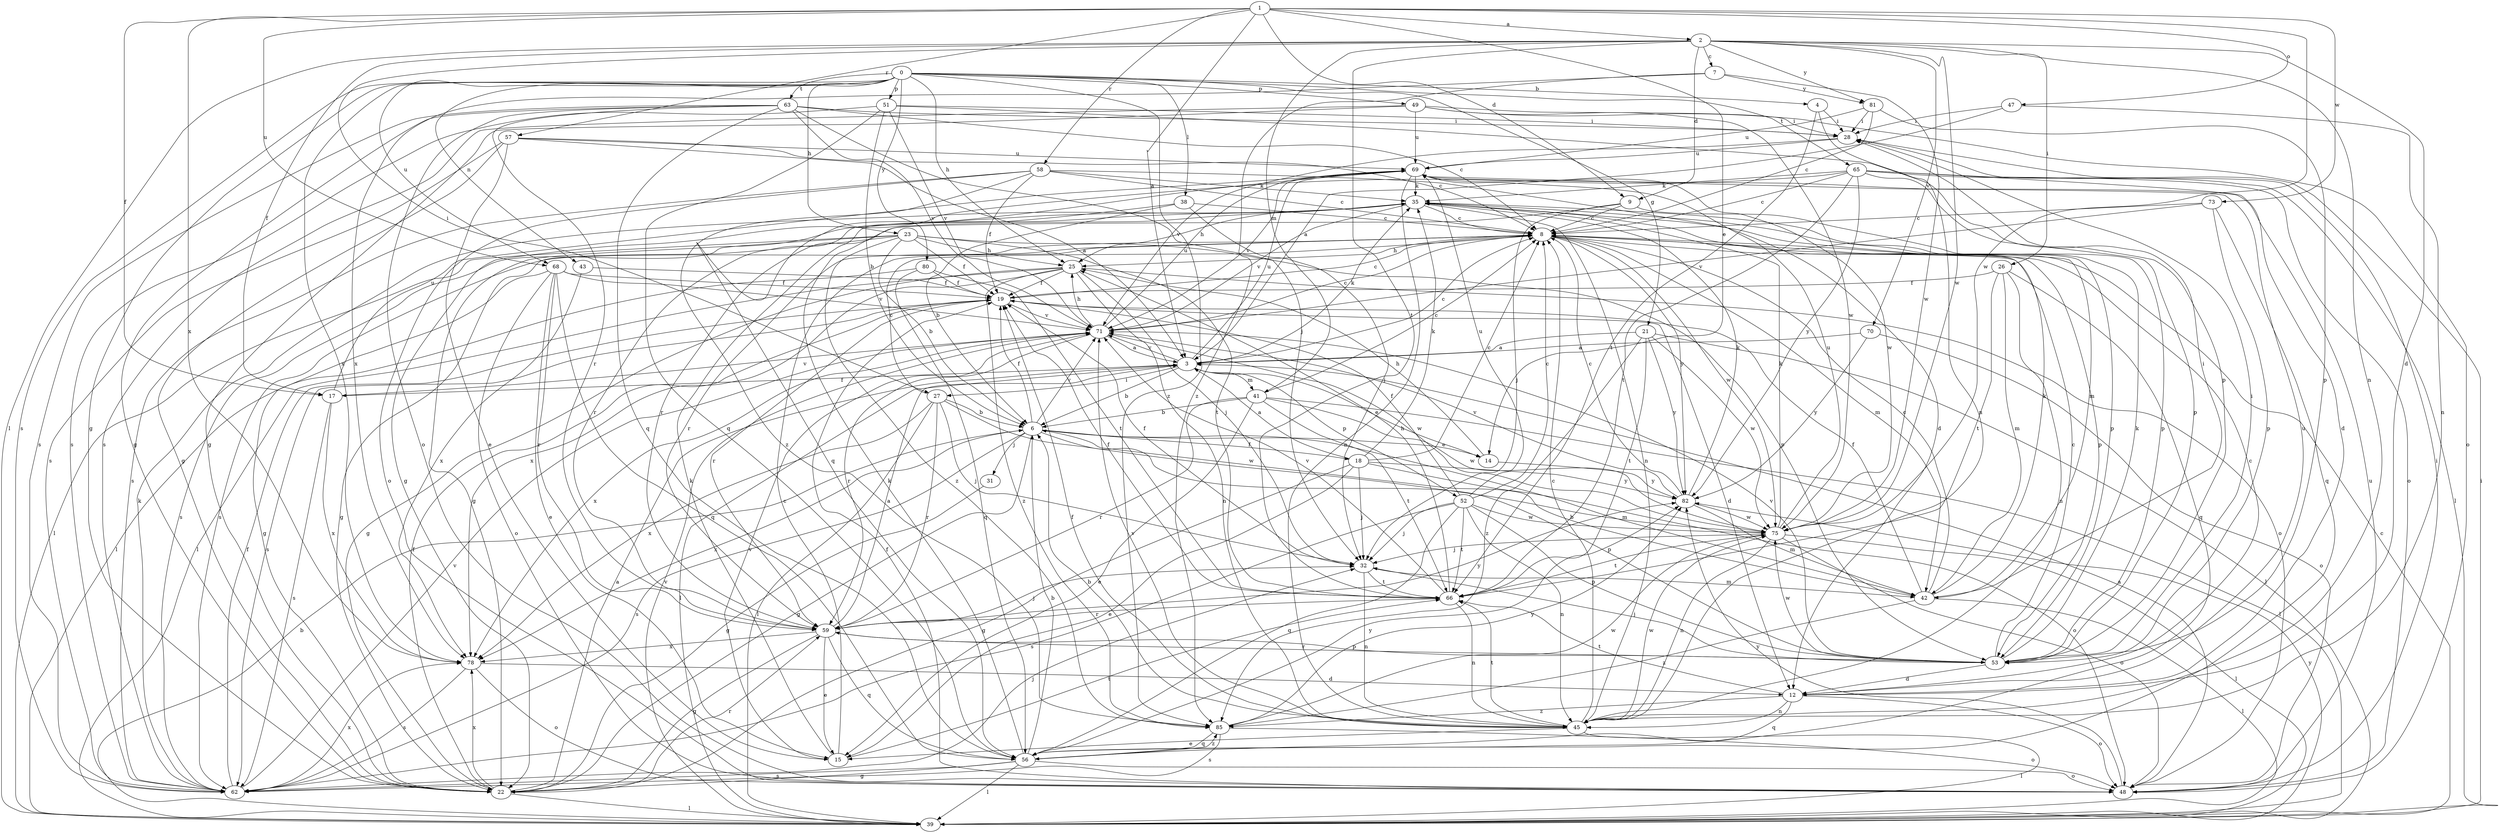 strict digraph  {
0;
1;
2;
3;
4;
6;
7;
8;
9;
12;
14;
15;
17;
18;
19;
21;
22;
23;
25;
26;
27;
28;
31;
32;
35;
38;
39;
41;
42;
43;
45;
47;
48;
49;
51;
52;
53;
56;
57;
58;
59;
62;
63;
65;
66;
68;
69;
70;
71;
73;
75;
78;
80;
81;
82;
85;
0 -> 4  [label=b];
0 -> 21  [label=g];
0 -> 22  [label=g];
0 -> 23  [label=h];
0 -> 25  [label=h];
0 -> 38  [label=l];
0 -> 43  [label=n];
0 -> 49  [label=p];
0 -> 51  [label=p];
0 -> 62  [label=s];
0 -> 63  [label=t];
0 -> 65  [label=t];
0 -> 68  [label=u];
0 -> 78  [label=x];
0 -> 80  [label=y];
0 -> 85  [label=z];
1 -> 2  [label=a];
1 -> 3  [label=a];
1 -> 9  [label=d];
1 -> 14  [label=e];
1 -> 17  [label=f];
1 -> 47  [label=o];
1 -> 57  [label=r];
1 -> 58  [label=r];
1 -> 68  [label=u];
1 -> 73  [label=w];
1 -> 75  [label=w];
1 -> 78  [label=x];
2 -> 7  [label=c];
2 -> 9  [label=d];
2 -> 12  [label=d];
2 -> 17  [label=f];
2 -> 26  [label=i];
2 -> 27  [label=i];
2 -> 39  [label=l];
2 -> 41  [label=m];
2 -> 45  [label=n];
2 -> 66  [label=t];
2 -> 70  [label=v];
2 -> 75  [label=w];
2 -> 81  [label=y];
3 -> 6  [label=b];
3 -> 8  [label=c];
3 -> 14  [label=e];
3 -> 17  [label=f];
3 -> 27  [label=i];
3 -> 35  [label=k];
3 -> 39  [label=l];
3 -> 41  [label=m];
3 -> 52  [label=p];
3 -> 69  [label=u];
3 -> 71  [label=v];
4 -> 28  [label=i];
4 -> 45  [label=n];
4 -> 66  [label=t];
6 -> 14  [label=e];
6 -> 18  [label=f];
6 -> 19  [label=f];
6 -> 22  [label=g];
6 -> 31  [label=j];
6 -> 42  [label=m];
6 -> 53  [label=p];
6 -> 62  [label=s];
6 -> 71  [label=v];
6 -> 78  [label=x];
7 -> 75  [label=w];
7 -> 78  [label=x];
7 -> 81  [label=y];
7 -> 85  [label=z];
8 -> 25  [label=h];
8 -> 42  [label=m];
8 -> 53  [label=p];
8 -> 59  [label=r];
8 -> 62  [label=s];
8 -> 75  [label=w];
8 -> 82  [label=y];
9 -> 8  [label=c];
9 -> 32  [label=j];
9 -> 53  [label=p];
9 -> 59  [label=r];
12 -> 8  [label=c];
12 -> 45  [label=n];
12 -> 48  [label=o];
12 -> 56  [label=q];
12 -> 66  [label=t];
12 -> 69  [label=u];
12 -> 85  [label=z];
14 -> 25  [label=h];
14 -> 82  [label=y];
15 -> 8  [label=c];
15 -> 35  [label=k];
15 -> 66  [label=t];
15 -> 71  [label=v];
17 -> 62  [label=s];
17 -> 69  [label=u];
17 -> 71  [label=v];
17 -> 78  [label=x];
18 -> 3  [label=a];
18 -> 8  [label=c];
18 -> 15  [label=e];
18 -> 22  [label=g];
18 -> 32  [label=j];
18 -> 35  [label=k];
18 -> 48  [label=o];
18 -> 82  [label=y];
19 -> 8  [label=c];
19 -> 12  [label=d];
19 -> 59  [label=r];
19 -> 62  [label=s];
19 -> 71  [label=v];
21 -> 3  [label=a];
21 -> 39  [label=l];
21 -> 66  [label=t];
21 -> 75  [label=w];
21 -> 82  [label=y];
21 -> 85  [label=z];
22 -> 3  [label=a];
22 -> 19  [label=f];
22 -> 39  [label=l];
22 -> 59  [label=r];
22 -> 78  [label=x];
23 -> 6  [label=b];
23 -> 19  [label=f];
23 -> 22  [label=g];
23 -> 25  [label=h];
23 -> 39  [label=l];
23 -> 53  [label=p];
23 -> 62  [label=s];
23 -> 66  [label=t];
23 -> 85  [label=z];
25 -> 19  [label=f];
25 -> 22  [label=g];
25 -> 32  [label=j];
25 -> 39  [label=l];
25 -> 45  [label=n];
25 -> 48  [label=o];
25 -> 78  [label=x];
25 -> 85  [label=z];
26 -> 19  [label=f];
26 -> 42  [label=m];
26 -> 45  [label=n];
26 -> 56  [label=q];
26 -> 66  [label=t];
27 -> 6  [label=b];
27 -> 8  [label=c];
27 -> 32  [label=j];
27 -> 39  [label=l];
27 -> 59  [label=r];
27 -> 75  [label=w];
27 -> 78  [label=x];
28 -> 69  [label=u];
28 -> 71  [label=v];
31 -> 22  [label=g];
32 -> 19  [label=f];
32 -> 42  [label=m];
32 -> 45  [label=n];
32 -> 66  [label=t];
35 -> 8  [label=c];
35 -> 22  [label=g];
35 -> 25  [label=h];
35 -> 42  [label=m];
35 -> 45  [label=n];
35 -> 53  [label=p];
35 -> 71  [label=v];
38 -> 6  [label=b];
38 -> 8  [label=c];
38 -> 32  [label=j];
38 -> 59  [label=r];
39 -> 6  [label=b];
39 -> 8  [label=c];
39 -> 28  [label=i];
39 -> 71  [label=v];
39 -> 82  [label=y];
41 -> 6  [label=b];
41 -> 8  [label=c];
41 -> 15  [label=e];
41 -> 39  [label=l];
41 -> 59  [label=r];
41 -> 66  [label=t];
41 -> 75  [label=w];
42 -> 6  [label=b];
42 -> 8  [label=c];
42 -> 19  [label=f];
42 -> 28  [label=i];
42 -> 35  [label=k];
42 -> 39  [label=l];
42 -> 85  [label=z];
43 -> 19  [label=f];
43 -> 78  [label=x];
45 -> 6  [label=b];
45 -> 8  [label=c];
45 -> 15  [label=e];
45 -> 19  [label=f];
45 -> 39  [label=l];
45 -> 66  [label=t];
45 -> 71  [label=v];
45 -> 75  [label=w];
47 -> 3  [label=a];
47 -> 28  [label=i];
47 -> 45  [label=n];
48 -> 3  [label=a];
48 -> 19  [label=f];
48 -> 28  [label=i];
48 -> 69  [label=u];
48 -> 82  [label=y];
49 -> 22  [label=g];
49 -> 28  [label=i];
49 -> 48  [label=o];
49 -> 62  [label=s];
49 -> 69  [label=u];
49 -> 75  [label=w];
51 -> 6  [label=b];
51 -> 28  [label=i];
51 -> 53  [label=p];
51 -> 56  [label=q];
51 -> 62  [label=s];
51 -> 71  [label=v];
52 -> 8  [label=c];
52 -> 19  [label=f];
52 -> 32  [label=j];
52 -> 45  [label=n];
52 -> 53  [label=p];
52 -> 56  [label=q];
52 -> 62  [label=s];
52 -> 66  [label=t];
52 -> 69  [label=u];
52 -> 75  [label=w];
53 -> 8  [label=c];
53 -> 12  [label=d];
53 -> 28  [label=i];
53 -> 32  [label=j];
53 -> 35  [label=k];
53 -> 59  [label=r];
53 -> 71  [label=v];
53 -> 75  [label=w];
56 -> 6  [label=b];
56 -> 22  [label=g];
56 -> 35  [label=k];
56 -> 39  [label=l];
56 -> 48  [label=o];
56 -> 62  [label=s];
56 -> 82  [label=y];
56 -> 85  [label=z];
57 -> 3  [label=a];
57 -> 8  [label=c];
57 -> 15  [label=e];
57 -> 22  [label=g];
57 -> 62  [label=s];
57 -> 69  [label=u];
58 -> 8  [label=c];
58 -> 12  [label=d];
58 -> 19  [label=f];
58 -> 35  [label=k];
58 -> 48  [label=o];
58 -> 62  [label=s];
58 -> 85  [label=z];
59 -> 3  [label=a];
59 -> 15  [label=e];
59 -> 22  [label=g];
59 -> 32  [label=j];
59 -> 53  [label=p];
59 -> 56  [label=q];
59 -> 78  [label=x];
59 -> 82  [label=y];
62 -> 19  [label=f];
62 -> 32  [label=j];
62 -> 35  [label=k];
62 -> 71  [label=v];
62 -> 78  [label=x];
63 -> 8  [label=c];
63 -> 22  [label=g];
63 -> 28  [label=i];
63 -> 32  [label=j];
63 -> 48  [label=o];
63 -> 56  [label=q];
63 -> 59  [label=r];
63 -> 62  [label=s];
63 -> 71  [label=v];
65 -> 8  [label=c];
65 -> 12  [label=d];
65 -> 22  [label=g];
65 -> 35  [label=k];
65 -> 39  [label=l];
65 -> 48  [label=o];
65 -> 53  [label=p];
65 -> 66  [label=t];
65 -> 82  [label=y];
66 -> 19  [label=f];
66 -> 25  [label=h];
66 -> 45  [label=n];
66 -> 59  [label=r];
66 -> 71  [label=v];
68 -> 15  [label=e];
68 -> 19  [label=f];
68 -> 22  [label=g];
68 -> 48  [label=o];
68 -> 56  [label=q];
68 -> 59  [label=r];
68 -> 71  [label=v];
69 -> 35  [label=k];
69 -> 45  [label=n];
69 -> 56  [label=q];
69 -> 71  [label=v];
69 -> 75  [label=w];
70 -> 3  [label=a];
70 -> 48  [label=o];
70 -> 82  [label=y];
71 -> 3  [label=a];
71 -> 8  [label=c];
71 -> 25  [label=h];
71 -> 59  [label=r];
71 -> 69  [label=u];
71 -> 75  [label=w];
71 -> 78  [label=x];
73 -> 8  [label=c];
73 -> 53  [label=p];
73 -> 56  [label=q];
73 -> 71  [label=v];
75 -> 32  [label=j];
75 -> 35  [label=k];
75 -> 39  [label=l];
75 -> 45  [label=n];
75 -> 48  [label=o];
75 -> 66  [label=t];
75 -> 69  [label=u];
78 -> 12  [label=d];
78 -> 48  [label=o];
78 -> 62  [label=s];
80 -> 19  [label=f];
80 -> 39  [label=l];
80 -> 56  [label=q];
80 -> 66  [label=t];
81 -> 8  [label=c];
81 -> 28  [label=i];
81 -> 53  [label=p];
81 -> 69  [label=u];
82 -> 8  [label=c];
82 -> 35  [label=k];
82 -> 42  [label=m];
82 -> 71  [label=v];
82 -> 75  [label=w];
85 -> 48  [label=o];
85 -> 56  [label=q];
85 -> 62  [label=s];
85 -> 75  [label=w];
85 -> 82  [label=y];
}
